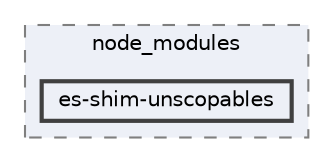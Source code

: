 digraph "pkiclassroomrescheduler/src/main/frontend/node_modules/es-shim-unscopables"
{
 // LATEX_PDF_SIZE
  bgcolor="transparent";
  edge [fontname=Helvetica,fontsize=10,labelfontname=Helvetica,labelfontsize=10];
  node [fontname=Helvetica,fontsize=10,shape=box,height=0.2,width=0.4];
  compound=true
  subgraph clusterdir_72953eda66ccb3a2722c28e1c3e6c23b {
    graph [ bgcolor="#edf0f7", pencolor="grey50", label="node_modules", fontname=Helvetica,fontsize=10 style="filled,dashed", URL="dir_72953eda66ccb3a2722c28e1c3e6c23b.html",tooltip=""]
  dir_bc96e4f5ef2600daeed330560d48642f [label="es-shim-unscopables", fillcolor="#edf0f7", color="grey25", style="filled,bold", URL="dir_bc96e4f5ef2600daeed330560d48642f.html",tooltip=""];
  }
}
